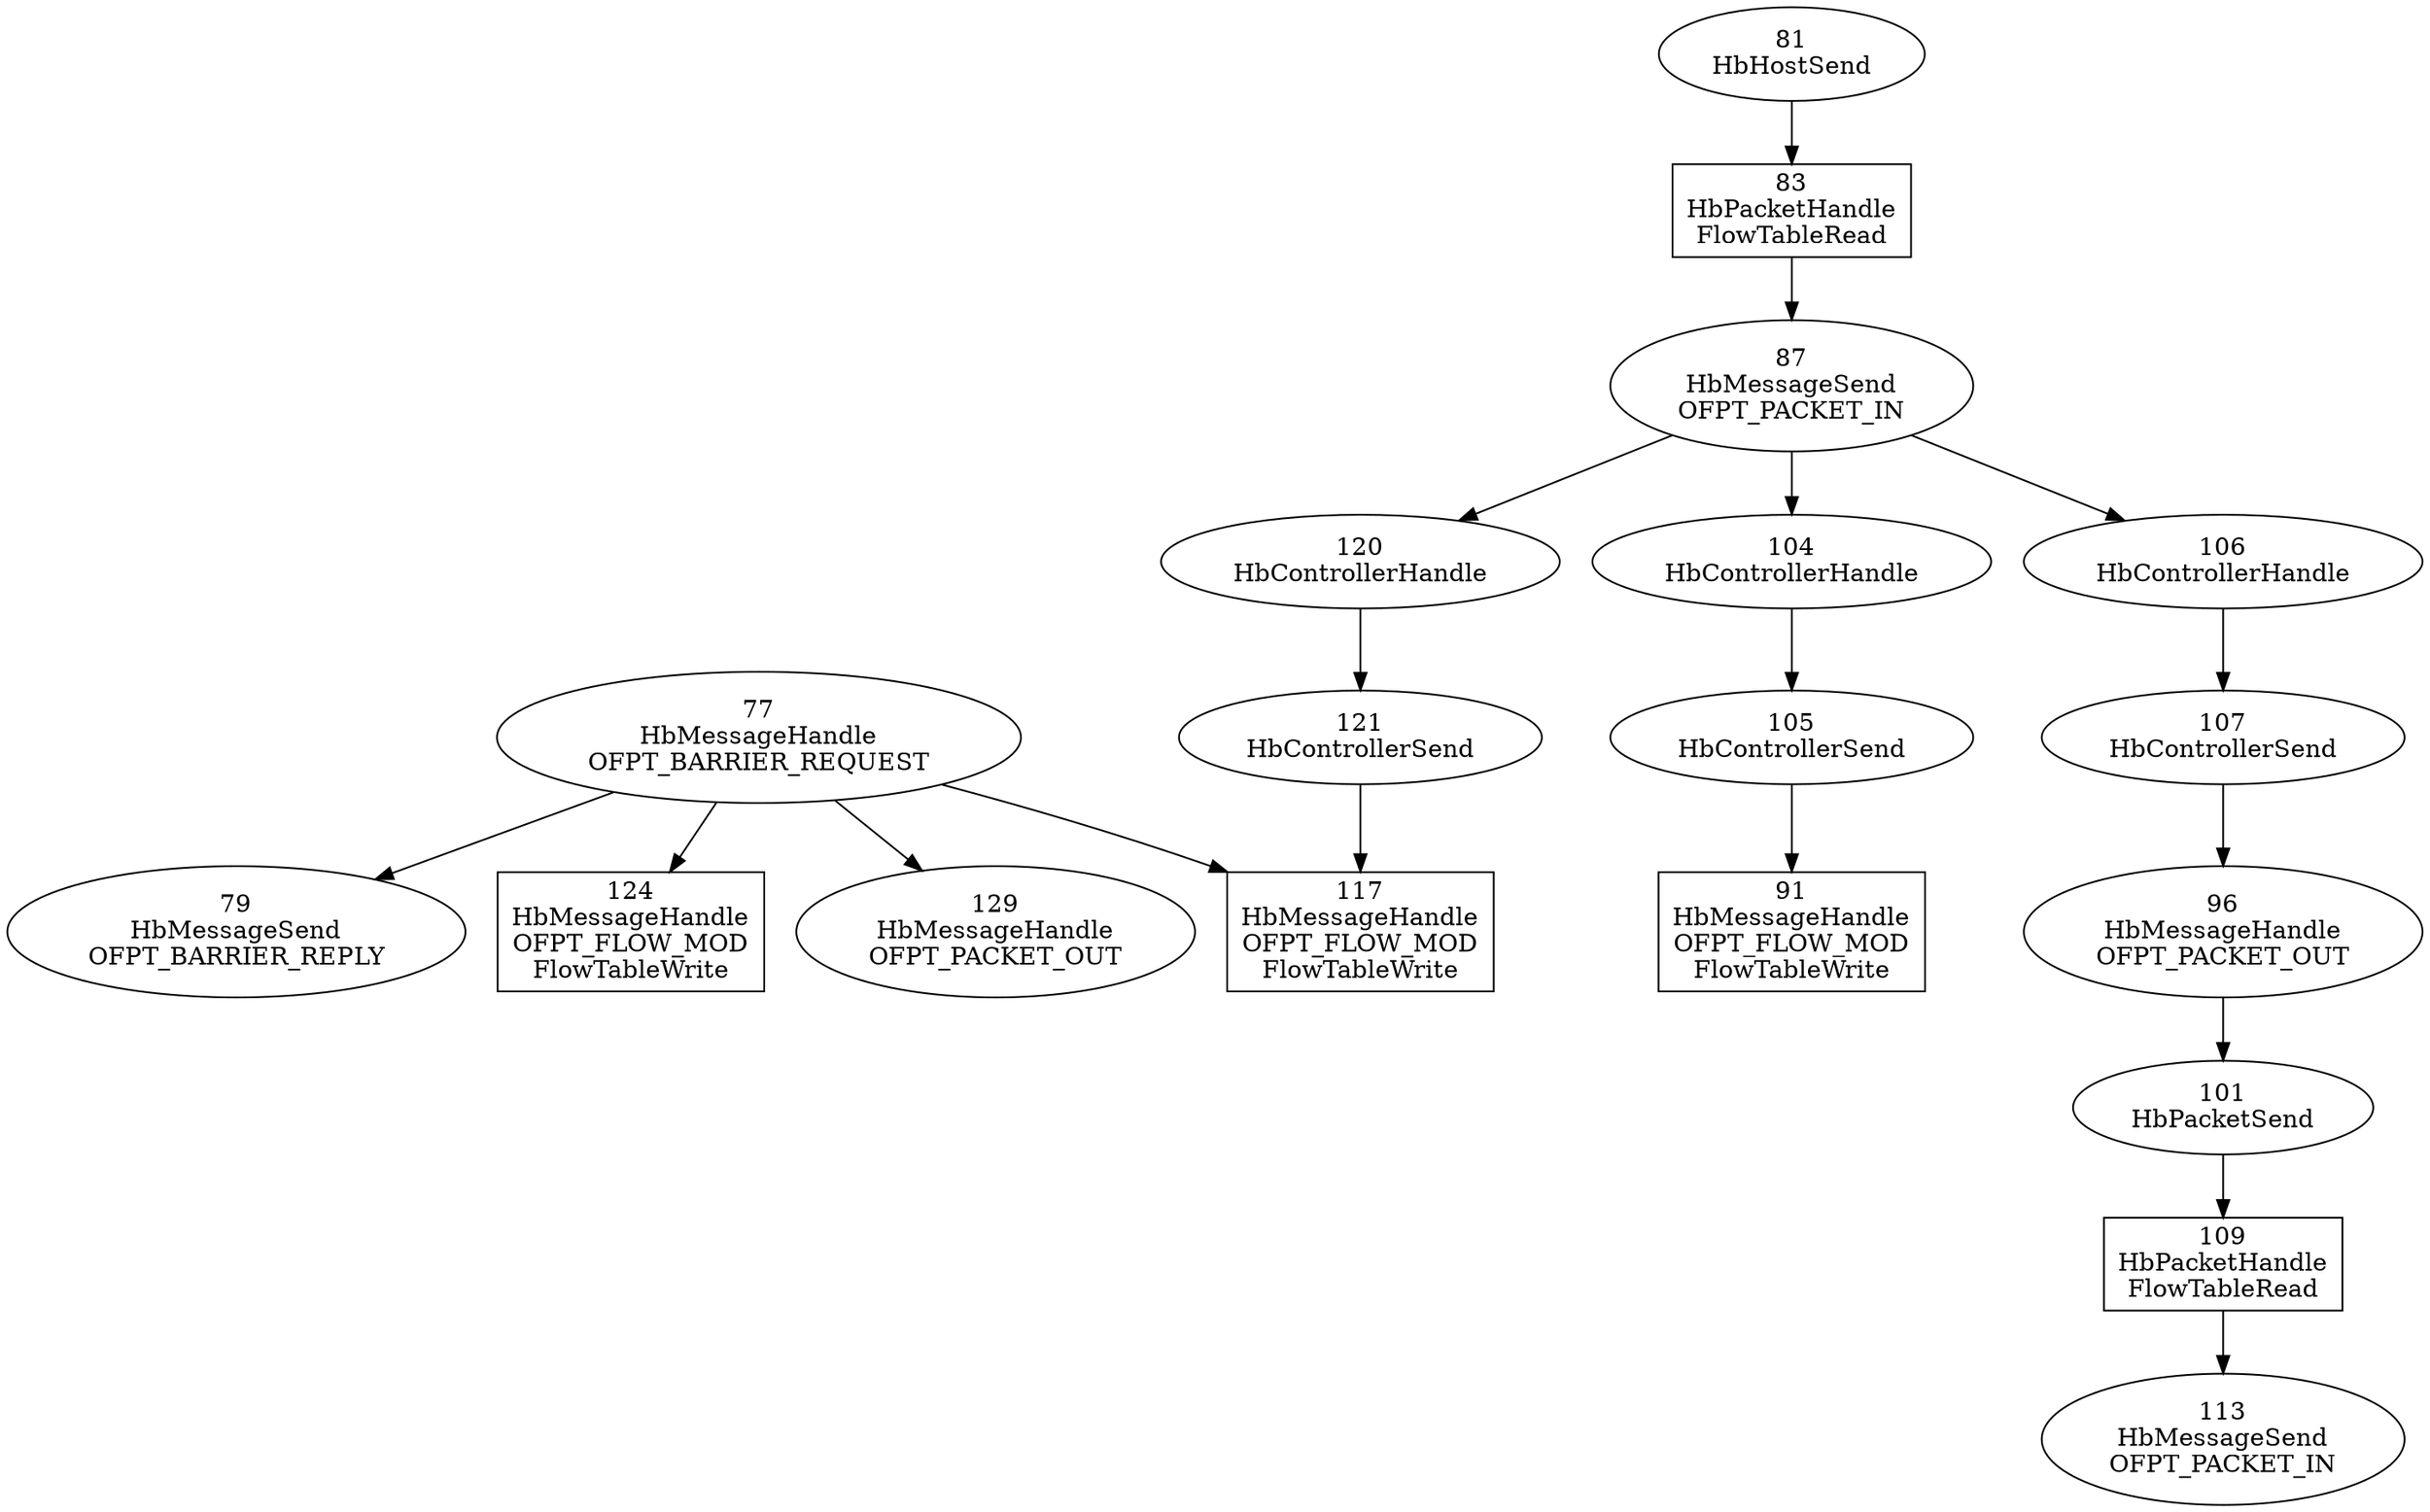 digraph G {
77 [label="77\nHbMessageHandle\nOFPT_BARRIER_REQUEST\n"] ;
79 [label="79\nHbMessageSend\nOFPT_BARRIER_REPLY\n"] ;
81 [label="81\nHbHostSend\n"];
83 [label="83\nHbPacketHandle\nFlowTableRead"][shape=box];
87 [label="87\nHbMessageSend\nOFPT_PACKET_IN\n"] ;
91 [label="91\nHbMessageHandle\nOFPT_FLOW_MOD\nFlowTableWrite"] [shape=box];
96 [label="96\nHbMessageHandle\nOFPT_PACKET_OUT\n"] ;
101 [label="101\nHbPacketSend\n"];
104 [label="104\nHbControllerHandle\n"];
105 [label="105\nHbControllerSend\n"];
106 [label="106\nHbControllerHandle\n"];
107 [label="107\nHbControllerSend\n"];
109 [label="109\nHbPacketHandle\nFlowTableRead"][shape=box];
113 [label="113\nHbMessageSend\nOFPT_PACKET_IN\n"] ;
117 [label="117\nHbMessageHandle\nOFPT_FLOW_MOD\nFlowTableWrite"] [shape=box];
120 [label="120\nHbControllerHandle\n"];
121 [label="121\nHbControllerSend\n"];
124 [label="124\nHbMessageHandle\nOFPT_FLOW_MOD\nFlowTableWrite"] [shape=box];
129 [label="129\nHbMessageHandle\nOFPT_PACKET_OUT\n"] ;
    105 -> 91;
    81 -> 83;
    101 -> 109;
    106 -> 107;
    107 -> 96;
    96 -> 101;
    104 -> 105;
    109 -> 113;
    87 -> 104;
    87 -> 120;
    77 -> 129;
    83 -> 87;
    77 -> 124;
    87 -> 106;
    77 -> 79;
    121 -> 117;
    77 -> 117;
    120 -> 121;
}
